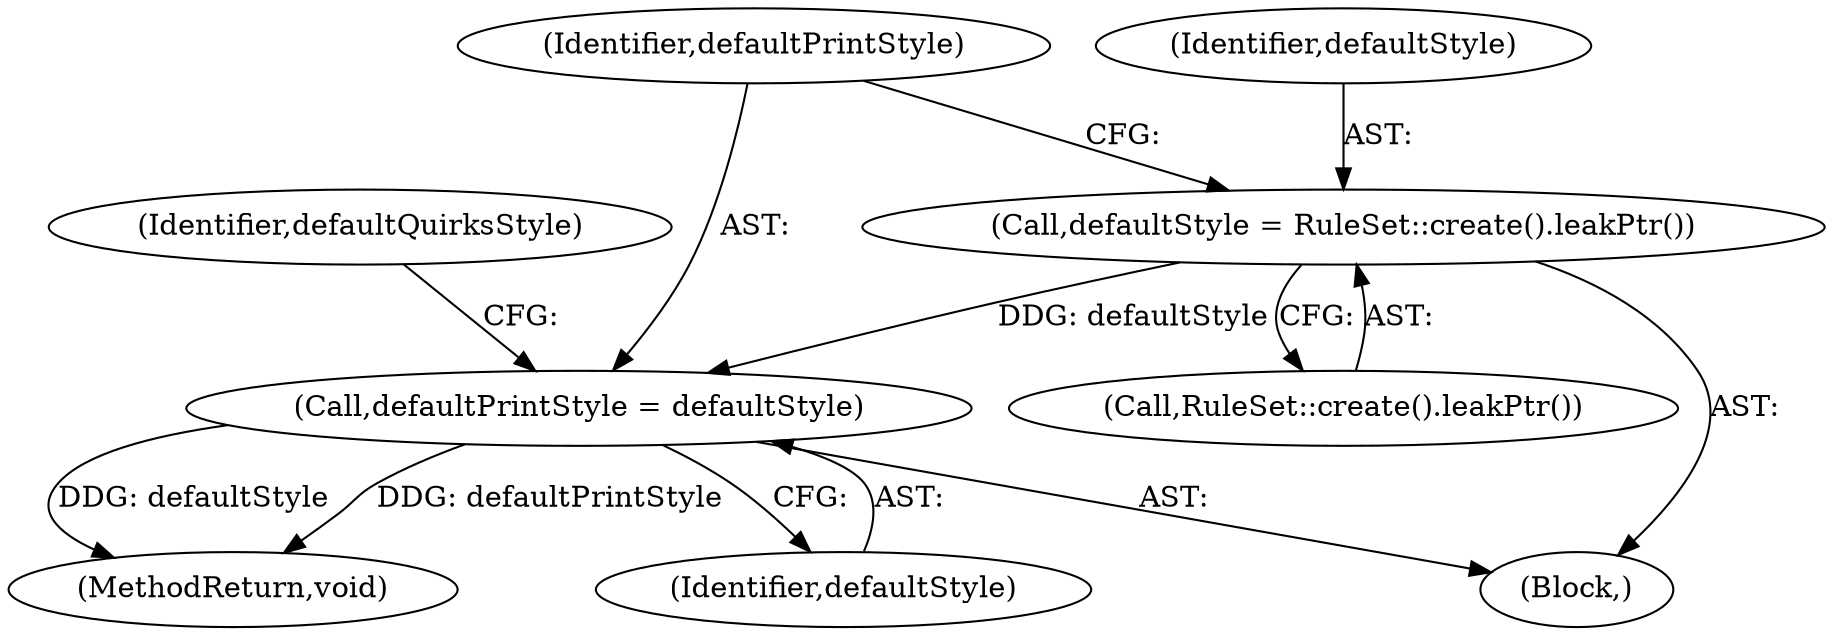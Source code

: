 digraph "1_Chrome_4d17163f4b66be517dc49019a029e5ddbd45078c_3@API" {
"1000108" [label="(Call,defaultStyle = RuleSet::create().leakPtr())"];
"1000111" [label="(Call,defaultPrintStyle = defaultStyle)"];
"1000130" [label="(MethodReturn,void)"];
"1000108" [label="(Call,defaultStyle = RuleSet::create().leakPtr())"];
"1000101" [label="(Block,)"];
"1000109" [label="(Identifier,defaultStyle)"];
"1000110" [label="(Call,RuleSet::create().leakPtr())"];
"1000111" [label="(Call,defaultPrintStyle = defaultStyle)"];
"1000113" [label="(Identifier,defaultStyle)"];
"1000115" [label="(Identifier,defaultQuirksStyle)"];
"1000112" [label="(Identifier,defaultPrintStyle)"];
"1000108" -> "1000101"  [label="AST: "];
"1000108" -> "1000110"  [label="CFG: "];
"1000109" -> "1000108"  [label="AST: "];
"1000110" -> "1000108"  [label="AST: "];
"1000112" -> "1000108"  [label="CFG: "];
"1000108" -> "1000111"  [label="DDG: defaultStyle"];
"1000111" -> "1000101"  [label="AST: "];
"1000111" -> "1000113"  [label="CFG: "];
"1000112" -> "1000111"  [label="AST: "];
"1000113" -> "1000111"  [label="AST: "];
"1000115" -> "1000111"  [label="CFG: "];
"1000111" -> "1000130"  [label="DDG: defaultPrintStyle"];
"1000111" -> "1000130"  [label="DDG: defaultStyle"];
}
